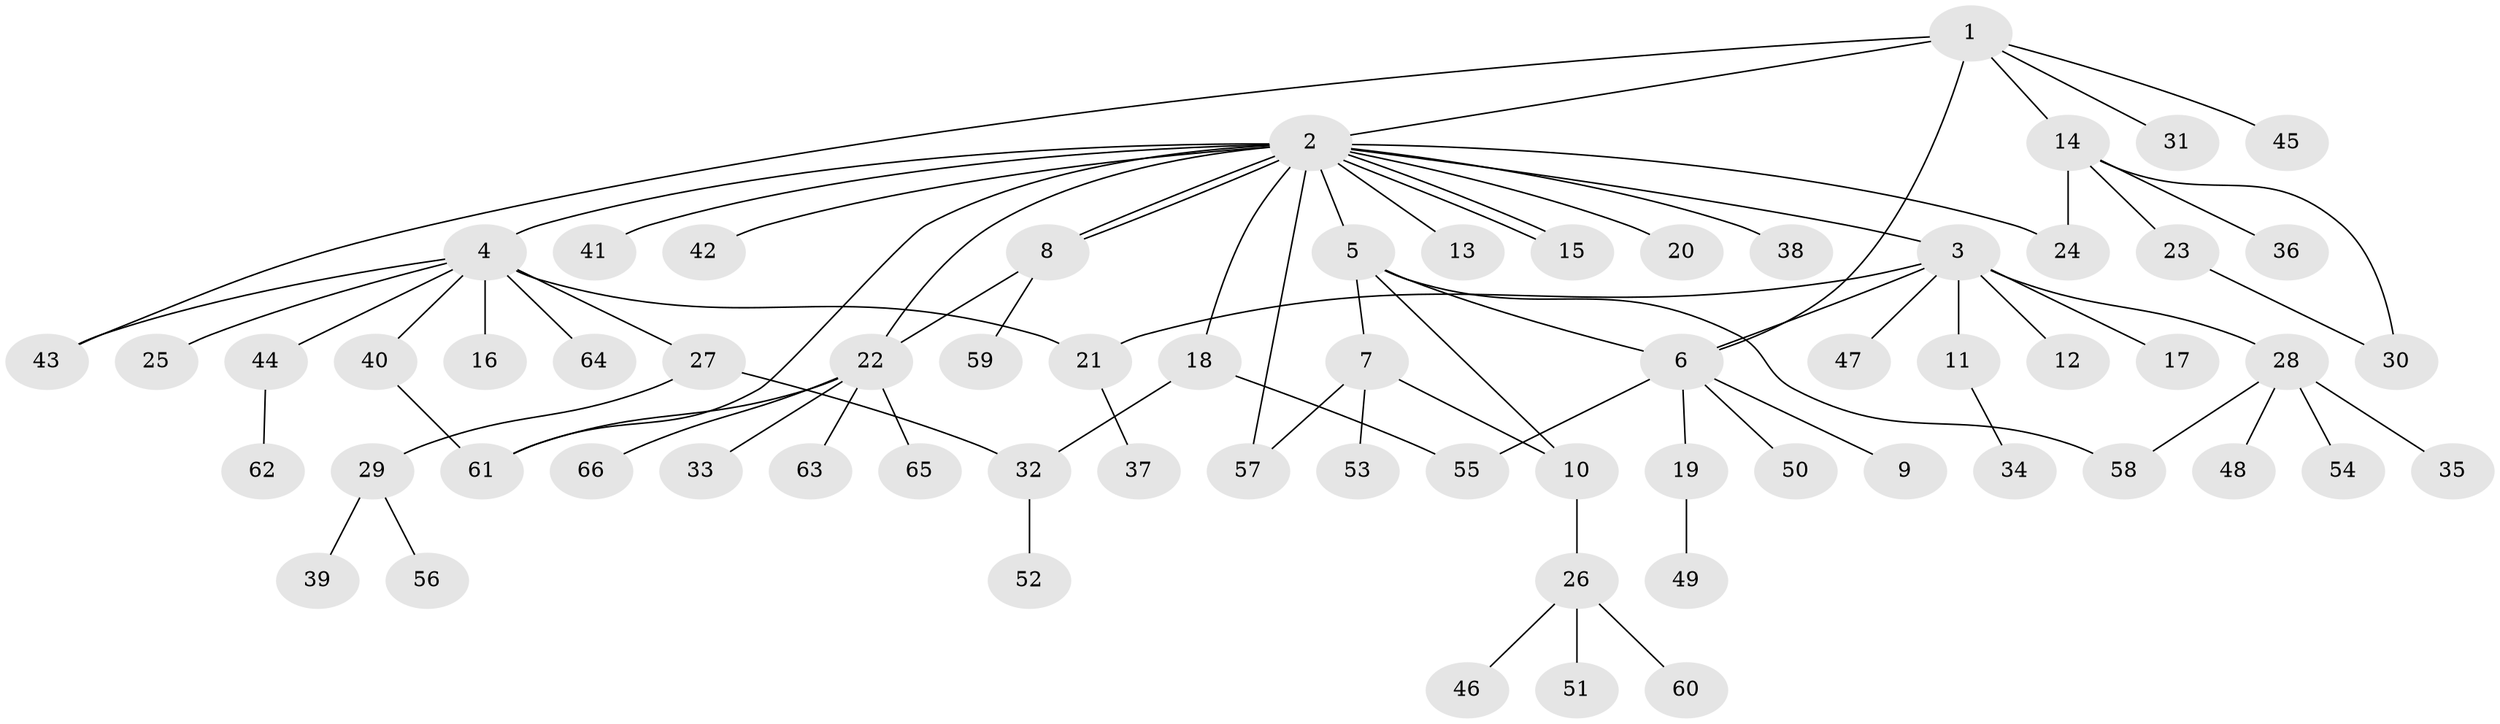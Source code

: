 // coarse degree distribution, {3: 0.10526315789473684, 13: 0.05263157894736842, 7: 0.05263157894736842, 1: 0.631578947368421, 2: 0.15789473684210525}
// Generated by graph-tools (version 1.1) at 2025/18/03/04/25 18:18:07]
// undirected, 66 vertices, 81 edges
graph export_dot {
graph [start="1"]
  node [color=gray90,style=filled];
  1;
  2;
  3;
  4;
  5;
  6;
  7;
  8;
  9;
  10;
  11;
  12;
  13;
  14;
  15;
  16;
  17;
  18;
  19;
  20;
  21;
  22;
  23;
  24;
  25;
  26;
  27;
  28;
  29;
  30;
  31;
  32;
  33;
  34;
  35;
  36;
  37;
  38;
  39;
  40;
  41;
  42;
  43;
  44;
  45;
  46;
  47;
  48;
  49;
  50;
  51;
  52;
  53;
  54;
  55;
  56;
  57;
  58;
  59;
  60;
  61;
  62;
  63;
  64;
  65;
  66;
  1 -- 2;
  1 -- 6;
  1 -- 14;
  1 -- 31;
  1 -- 43;
  1 -- 45;
  2 -- 3;
  2 -- 4;
  2 -- 5;
  2 -- 8;
  2 -- 8;
  2 -- 13;
  2 -- 15;
  2 -- 15;
  2 -- 18;
  2 -- 20;
  2 -- 22;
  2 -- 24;
  2 -- 38;
  2 -- 41;
  2 -- 42;
  2 -- 57;
  2 -- 61;
  3 -- 6;
  3 -- 11;
  3 -- 12;
  3 -- 17;
  3 -- 21;
  3 -- 28;
  3 -- 47;
  4 -- 16;
  4 -- 21;
  4 -- 25;
  4 -- 27;
  4 -- 40;
  4 -- 43;
  4 -- 44;
  4 -- 64;
  5 -- 6;
  5 -- 7;
  5 -- 10;
  5 -- 58;
  6 -- 9;
  6 -- 19;
  6 -- 50;
  6 -- 55;
  7 -- 10;
  7 -- 53;
  7 -- 57;
  8 -- 22;
  8 -- 59;
  10 -- 26;
  11 -- 34;
  14 -- 23;
  14 -- 24;
  14 -- 30;
  14 -- 36;
  18 -- 32;
  18 -- 55;
  19 -- 49;
  21 -- 37;
  22 -- 33;
  22 -- 61;
  22 -- 63;
  22 -- 65;
  22 -- 66;
  23 -- 30;
  26 -- 46;
  26 -- 51;
  26 -- 60;
  27 -- 29;
  27 -- 32;
  28 -- 35;
  28 -- 48;
  28 -- 54;
  28 -- 58;
  29 -- 39;
  29 -- 56;
  32 -- 52;
  40 -- 61;
  44 -- 62;
}
